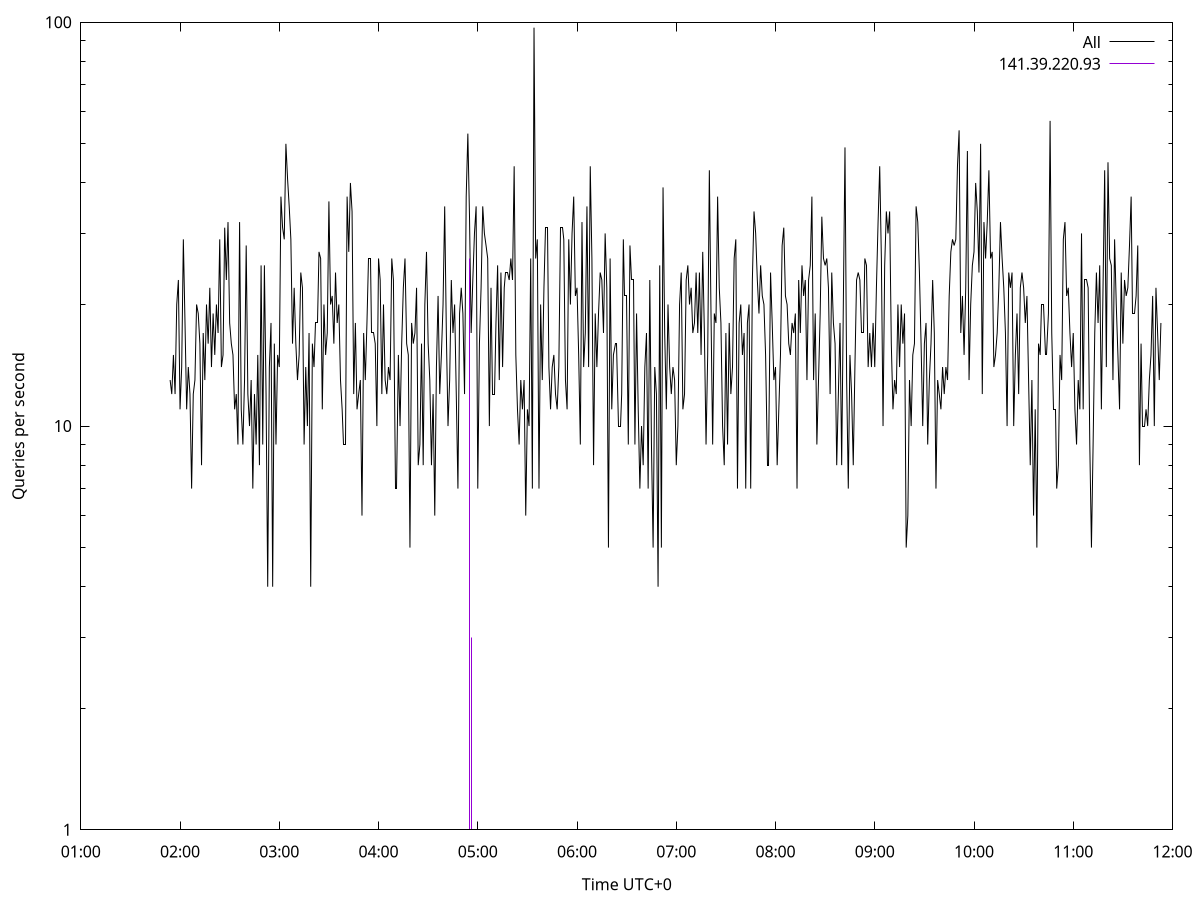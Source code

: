 set terminal pngcairo size 1024,768
set output 'Sun Jan  7 14:01:54 2024.png'
set ylabel 'Queries per second'
set xlabel 'Time UTC+0'
set xdata time
set timefmt "%s"
set log y
plot \
'-' using 1:2 linecolor 0 linetype 2 with lines title 'All', \
'-' using 1:2 linecolor 1 linetype 3 with impulses title "141.39.220.93"
1704610914 13
1704610915 12
1704610916 15
1704610917 12
1704610918 20
1704610919 23
1704610920 11
1704610921 14
1704610922 29
1704610923 18
1704610924 11
1704610925 14
1704610926 12
1704610927 7
1704610928 12
1704610929 13
1704610930 20
1704610931 19
1704610932 16
1704610933 8
1704610934 17
1704610935 13
1704610936 20
1704610937 16
1704610938 22
1704610939 14
1704610940 19
1704610941 15
1704610942 20
1704610943 17
1704610944 29
1704610945 14
1704610946 15
1704610947 31
1704610948 23
1704610949 32
1704610950 18
1704610951 16
1704610952 15
1704610953 11
1704610954 12
1704610955 9
1704610956 32
1704610957 11
1704610958 9
1704610959 13
1704610960 28
1704610961 12
1704610962 10
1704610963 13
1704610964 7
1704610965 12
1704610966 9
1704610967 15
1704610968 8
1704610969 25
1704610970 9
1704610971 25
1704610972 12
1704610973 4
1704610974 14
1704610975 18
1704610976 4
1704610977 16
1704610978 9
1704610979 15
1704610980 14
1704610981 37
1704610982 31
1704610983 29
1704610984 50
1704610985 41
1704610986 35
1704610987 29
1704610988 16
1704610989 22
1704610990 16
1704610991 13
1704610992 15
1704610993 24
1704610994 22
1704610995 9
1704610996 14
1704610997 10
1704610998 17
1704610999 4
1704611000 16
1704611001 14
1704611002 18
1704611003 18
1704611004 27
1704611005 26
1704611006 11
1704611007 20
1704611008 15
1704611009 17
1704611010 36
1704611011 20
1704611012 21
1704611013 16
1704611014 24
1704611015 18
1704611016 20
1704611017 13
1704611018 11
1704611019 9
1704611020 9
1704611021 37
1704611022 27
1704611023 40
1704611024 34
1704611025 12
1704611026 18
1704611027 11
1704611028 12
1704611029 13
1704611030 6
1704611031 17
1704611032 13
1704611033 18
1704611034 26
1704611035 26
1704611036 17
1704611037 17
1704611038 16
1704611039 10
1704611040 26
1704611041 23
1704611042 12
1704611043 20
1704611044 13
1704611045 12
1704611046 14
1704611047 13
1704611048 26
1704611049 23
1704611050 7
1704611051 7
1704611052 15
1704611053 10
1704611054 16
1704611055 22
1704611056 26
1704611057 16
1704611058 15
1704611059 5
1704611060 18
1704611061 16
1704611062 17
1704611063 22
1704611064 8
1704611065 9
1704611066 16
1704611067 8
1704611068 20
1704611069 27
1704611070 16
1704611071 13
1704611072 8
1704611073 12
1704611074 6
1704611075 14
1704611076 21
1704611077 12
1704611078 15
1704611079 20
1704611080 35
1704611081 17
1704611082 10
1704611083 13
1704611084 23
1704611085 17
1704611086 20
1704611087 12
1704611088 7
1704611089 19
1704611090 22
1704611091 19
1704611092 12
1704611093 37
1704611094 53
1704611095 33
1704611096 17
1704611097 23
1704611098 30
1704611099 35
1704611100 7
1704611101 16
1704611102 22
1704611103 35
1704611104 30
1704611105 28
1704611106 26
1704611107 10
1704611108 22
1704611109 12
1704611110 12
1704611111 18
1704611112 25
1704611113 13
1704611114 24
1704611115 14
1704611116 22
1704611117 24
1704611118 24
1704611119 23
1704611120 26
1704611121 23
1704611122 44
1704611123 15
1704611124 11
1704611125 9
1704611126 13
1704611127 11
1704611128 13
1704611129 6
1704611130 11
1704611131 10
1704611132 26
1704611133 7
1704611134 97
1704611135 26
1704611136 29
1704611137 7
1704611138 20
1704611139 13
1704611140 22
1704611141 31
1704611142 31
1704611143 14
1704611144 11
1704611145 14
1704611146 15
1704611147 12
1704611148 11
1704611149 14
1704611150 31
1704611151 31
1704611152 29
1704611153 13
1704611154 11
1704611155 29
1704611156 20
1704611157 30
1704611158 37
1704611159 21
1704611160 22
1704611161 15
1704611162 9
1704611163 32
1704611164 14
1704611165 17
1704611166 35
1704611167 14
1704611168 44
1704611169 26
1704611170 8
1704611171 19
1704611172 14
1704611173 19
1704611174 24
1704611175 23
1704611176 17
1704611177 30
1704611178 22
1704611179 5
1704611180 26
1704611181 11
1704611182 15
1704611183 16
1704611184 16
1704611185 10
1704611186 10
1704611187 12
1704611188 29
1704611189 21
1704611190 21
1704611191 9
1704611192 28
1704611193 23
1704611194 23
1704611195 9
1704611196 19
1704611197 11
1704611198 7
1704611199 10
1704611200 8
1704611201 14
1704611202 17
1704611203 7
1704611204 23
1704611205 9
1704611206 5
1704611207 14
1704611208 12
1704611209 4
1704611210 25
1704611211 5
1704611212 39
1704611213 17
1704611214 11
1704611215 20
1704611216 14
1704611217 12
1704611218 14
1704611219 13
1704611220 8
1704611221 10
1704611222 20
1704611223 24
1704611224 11
1704611225 12
1704611226 23
1704611227 25
1704611228 20
1704611229 22
1704611230 17
1704611231 18
1704611232 24
1704611233 17
1704611234 24
1704611235 15
1704611236 27
1704611237 17
1704611238 9
1704611239 15
1704611240 43
1704611241 19
1704611242 9
1704611243 19
1704611244 18
1704611245 37
1704611246 22
1704611247 18
1704611248 10
1704611249 8
1704611250 17
1704611251 9
1704611252 18
1704611253 12
1704611254 14
1704611255 26
1704611256 29
1704611257 7
1704611258 18
1704611259 20
1704611260 15
1704611261 17
1704611262 7
1704611263 18
1704611264 20
1704611265 7
1704611266 23
1704611267 34
1704611268 30
1704611269 23
1704611270 19
1704611271 25
1704611272 21
1704611273 20
1704611274 15
1704611275 8
1704611276 8
1704611277 24
1704611278 18
1704611279 13
1704611280 14
1704611281 8
1704611282 11
1704611283 15
1704611284 28
1704611285 31
1704611286 21
1704611287 20
1704611288 16
1704611289 15
1704611290 18
1704611291 17
1704611292 19
1704611293 7
1704611294 23
1704611295 17
1704611296 25
1704611297 21
1704611298 23
1704611299 13
1704611300 23
1704611301 25
1704611302 37
1704611303 13
1704611304 19
1704611305 9
1704611306 13
1704611307 19
1704611308 33
1704611309 26
1704611310 25
1704611311 26
1704611312 22
1704611313 12
1704611314 24
1704611315 18
1704611316 16
1704611317 8
1704611318 12
1704611319 18
1704611320 8
1704611321 20
1704611322 49
1704611323 13
1704611324 7
1704611325 15
1704611326 12
1704611327 8
1704611328 14
1704611329 23
1704611330 24
1704611331 23
1704611332 17
1704611333 17
1704611334 26
1704611335 25
1704611336 14
1704611337 17
1704611338 14
1704611339 18
1704611340 14
1704611341 22
1704611342 32
1704611343 44
1704611344 26
1704611345 10
1704611346 25
1704611347 34
1704611348 30
1704611349 34
1704611350 16
1704611351 11
1704611352 13
1704611353 12
1704611354 20
1704611355 14
1704611356 20
1704611357 16
1704611358 19
1704611359 5
1704611360 6
1704611361 13
1704611362 10
1704611363 15
1704611364 16
1704611365 35
1704611366 32
1704611367 24
1704611368 16
1704611369 10
1704611370 16
1704611371 18
1704611372 9
1704611373 13
1704611374 16
1704611375 23
1704611376 17
1704611377 7
1704611378 13
1704611379 12
1704611380 11
1704611381 14
1704611382 12
1704611383 14
1704611384 13
1704611385 21
1704611386 27
1704611387 29
1704611388 28
1704611389 29
1704611390 44
1704611391 54
1704611392 17
1704611393 21
1704611394 15
1704611395 22
1704611396 48
1704611397 13
1704611398 20
1704611399 25
1704611400 27
1704611401 40
1704611402 34
1704611403 24
1704611404 50
1704611405 12
1704611406 32
1704611407 26
1704611408 32
1704611409 43
1704611410 26
1704611411 27
1704611412 14
1704611413 15
1704611414 17
1704611415 22
1704611416 32
1704611417 26
1704611418 22
1704611419 17
1704611420 10
1704611421 24
1704611422 22
1704611423 24
1704611424 10
1704611425 15
1704611426 19
1704611427 12
1704611428 22
1704611429 24
1704611430 22
1704611431 18
1704611432 21
1704611433 13
1704611434 8
1704611435 13
1704611436 6
1704611437 11
1704611438 5
1704611439 16
1704611440 15
1704611441 20
1704611442 20
1704611443 15
1704611444 15
1704611445 19
1704611446 57
1704611447 17
1704611448 11
1704611449 11
1704611450 7
1704611451 8
1704611452 15
1704611453 13
1704611454 29
1704611455 32
1704611456 21
1704611457 22
1704611458 17
1704611459 14
1704611460 17
1704611461 11
1704611462 9
1704611463 13
1704611464 11
1704611465 30
1704611466 11
1704611467 23
1704611468 23
1704611469 22
1704611470 9
1704611471 5
1704611472 9
1704611473 17
1704611474 24
1704611475 18
1704611476 25
1704611477 11
1704611478 22
1704611479 43
1704611480 14
1704611481 45
1704611482 26
1704611483 25
1704611484 13
1704611485 29
1704611486 20
1704611487 15
1704611488 11
1704611489 24
1704611490 16
1704611491 23
1704611492 21
1704611493 22
1704611494 28
1704611495 37
1704611496 19
1704611497 19
1704611498 21
1704611499 28
1704611500 8
1704611501 16
1704611502 10
1704611503 10
1704611504 11
1704611505 10
1704611506 13
1704611507 15
1704611508 21
1704611509 10
1704611510 22
1704611511 17
1704611512 13
1704611513 18

e
1704611095 26
1704611096 3

e
